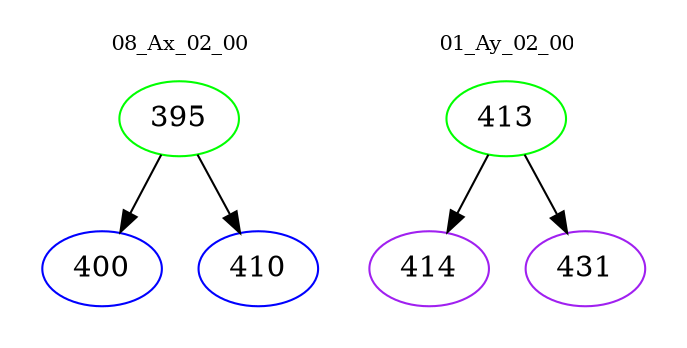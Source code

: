 digraph{
subgraph cluster_0 {
color = white
label = "08_Ax_02_00";
fontsize=10;
T0_395 [label="395", color="green"]
T0_395 -> T0_400 [color="black"]
T0_400 [label="400", color="blue"]
T0_395 -> T0_410 [color="black"]
T0_410 [label="410", color="blue"]
}
subgraph cluster_1 {
color = white
label = "01_Ay_02_00";
fontsize=10;
T1_413 [label="413", color="green"]
T1_413 -> T1_414 [color="black"]
T1_414 [label="414", color="purple"]
T1_413 -> T1_431 [color="black"]
T1_431 [label="431", color="purple"]
}
}
